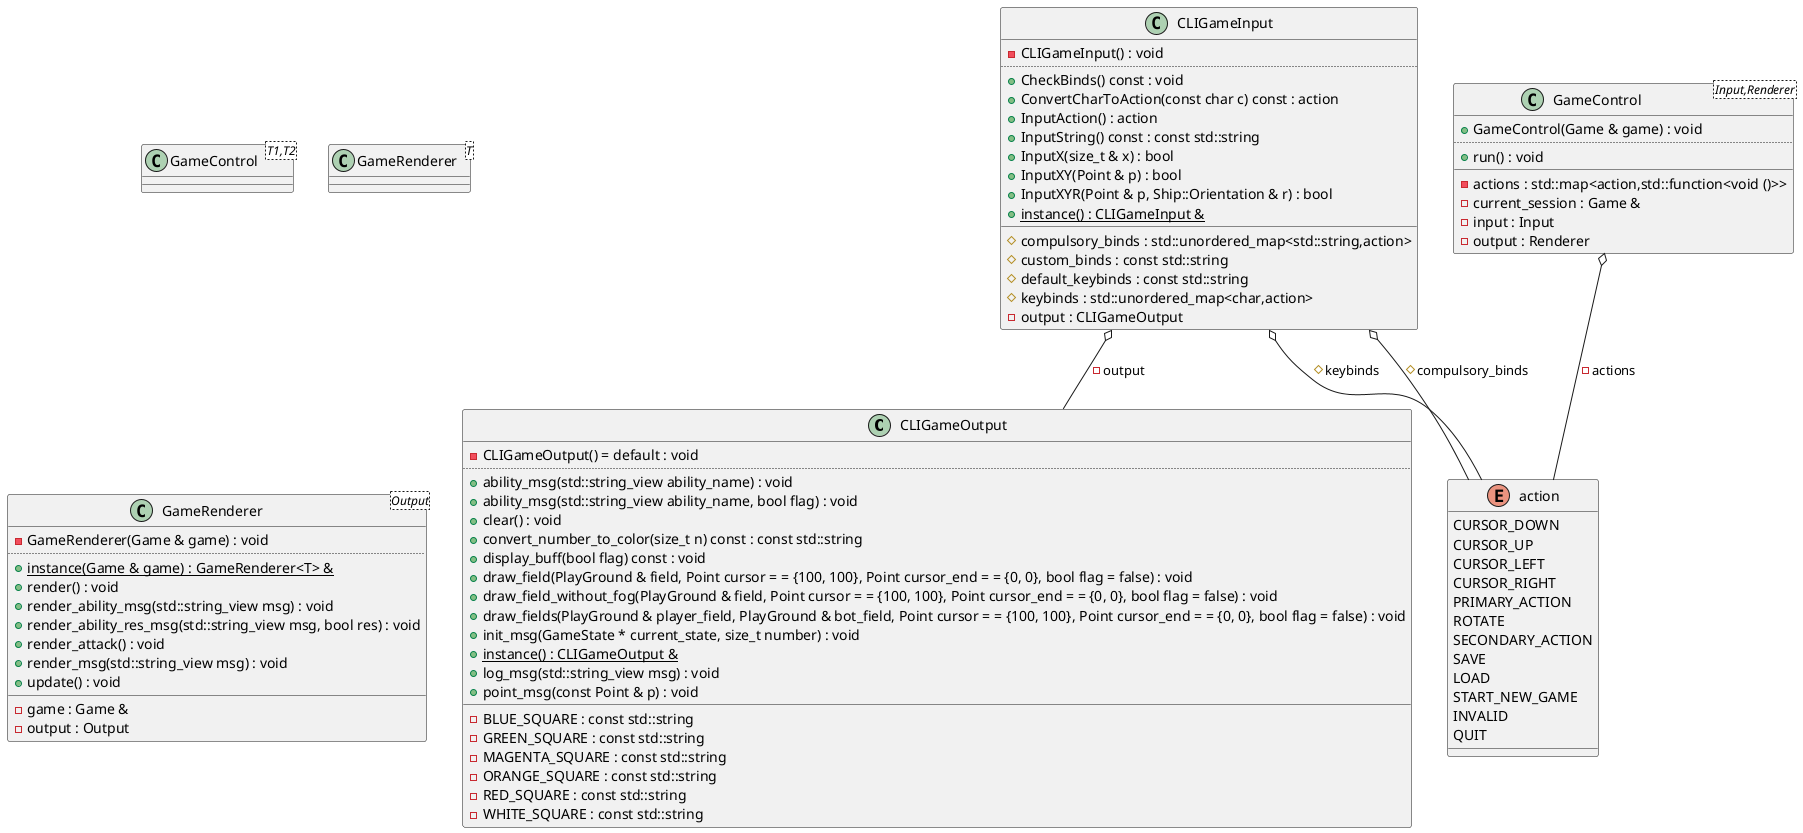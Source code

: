 @startuml
class "CLIGameOutput" as C_0010523921033465864551
class C_0010523921033465864551 {
-CLIGameOutput() = default : void
..
+ability_msg(std::string_view ability_name) : void
+ability_msg(std::string_view ability_name, bool flag) : void
+clear() : void
+convert_number_to_color(size_t n) const : const std::string
+display_buff(bool flag) const : void
+draw_field(PlayGround & field, Point cursor = = {100, 100}, Point cursor_end = = {0, 0}, bool flag = false) : void
+draw_field_without_fog(PlayGround & field, Point cursor = = {100, 100}, Point cursor_end = = {0, 0}, bool flag = false) : void
+draw_fields(PlayGround & player_field, PlayGround & bot_field, Point cursor = = {100, 100}, Point cursor_end = = {0, 0}, bool flag = false) : void
+init_msg(GameState * current_state, size_t number) : void
{static} +instance() : CLIGameOutput &
+log_msg(std::string_view msg) : void
+point_msg(const Point & p) : void
__
-BLUE_SQUARE : const std::string
-GREEN_SQUARE : const std::string
-MAGENTA_SQUARE : const std::string
-ORANGE_SQUARE : const std::string
-RED_SQUARE : const std::string
-WHITE_SQUARE : const std::string
}
enum "action" as C_0002116974315009242281
enum C_0002116974315009242281 {
CURSOR_DOWN
CURSOR_UP
CURSOR_LEFT
CURSOR_RIGHT
PRIMARY_ACTION
ROTATE
SECONDARY_ACTION
SAVE
LOAD
START_NEW_GAME
INVALID
QUIT
}
class "CLIGameInput" as C_0003955630828458704801
class C_0003955630828458704801 {
-CLIGameInput() : void
..
+CheckBinds() const : void
+ConvertCharToAction(const char c) const : action
+InputAction() : action
+InputString() const : const std::string
+InputX(size_t & x) : bool
+InputXY(Point & p) : bool
+InputXYR(Point & p, Ship::Orientation & r) : bool
{static} +instance() : CLIGameInput &
__
#compulsory_binds : std::unordered_map<std::string,action>
#custom_binds : const std::string
#default_keybinds : const std::string
#keybinds : std::unordered_map<char,action>
-output : CLIGameOutput
}
class "GameControl<Input,Renderer>" as C_0002171273089731347704
class C_0002171273089731347704 {
+GameControl(Game & game) : void
..
+run() : void
__
-actions : std::map<action,std::function<void ()>>
-current_session : Game &
-input : Input
-output : Renderer
}
class "GameControl<T1,T2>" as C_0001893234259451731329
class C_0001893234259451731329 {
__
}
class "GameRenderer<T>" as C_0013769139594912969944
class C_0013769139594912969944 {
__
}
class "GameRenderer<Output>" as C_0016155596213695444992
class C_0016155596213695444992 {
-GameRenderer(Game & game) : void
..
{static} +instance(Game & game) : GameRenderer<T> &
+render() : void
+render_ability_msg(std::string_view msg) : void
+render_ability_res_msg(std::string_view msg, bool res) : void
+render_attack() : void
+render_msg(std::string_view msg) : void
+update() : void
__
-game : Game &
-output : Output
}
C_0003955630828458704801 o-- C_0010523921033465864551 : -output
C_0003955630828458704801 o-- C_0002116974315009242281 : #keybinds
C_0003955630828458704801 o-- C_0002116974315009242281 : #compulsory_binds
C_0002171273089731347704 o-- C_0002116974315009242281 : -actions

'Generated with clang-uml, version 0.5.6
'LLVM version Ubuntu clang version 18.1.3 (1ubuntu1)
@enduml

